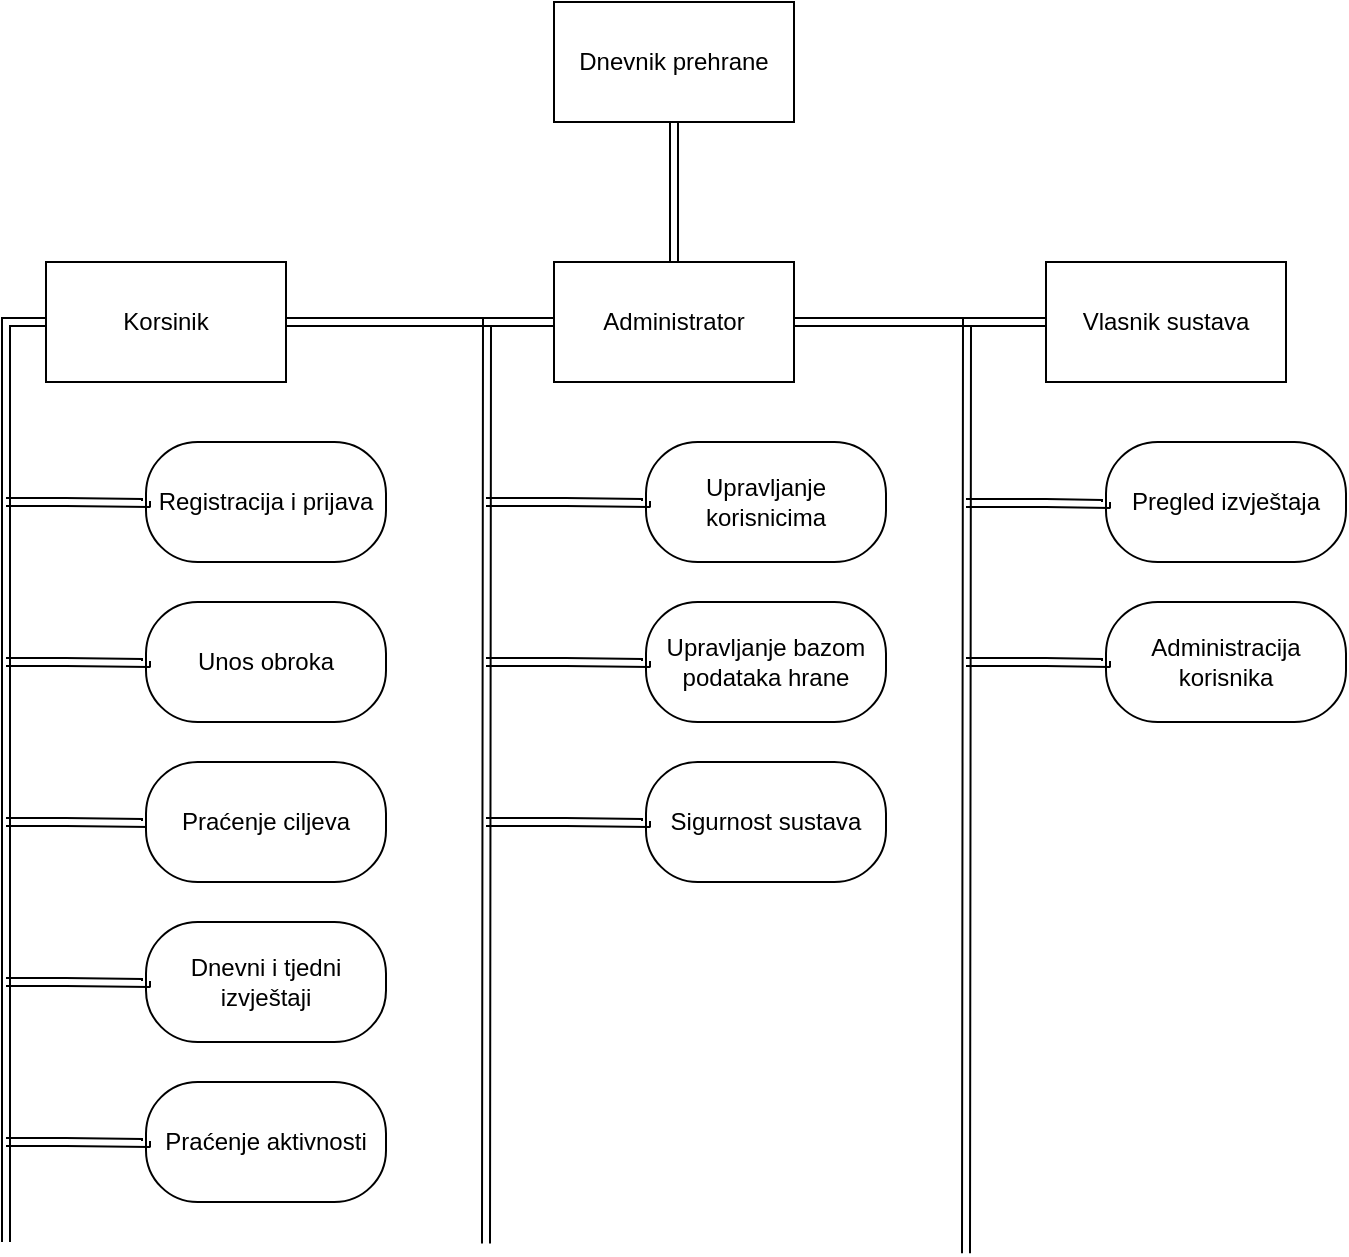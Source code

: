 <mxfile version="24.7.4" pages="2">
  <diagram name="Page-1" id="t-keU7qonHVR9CO4EsGE">
    <mxGraphModel dx="1435" dy="706" grid="1" gridSize="10" guides="1" tooltips="1" connect="1" arrows="1" fold="1" page="1" pageScale="1" pageWidth="827" pageHeight="1169" math="0" shadow="0">
      <root>
        <mxCell id="0" />
        <mxCell id="1" parent="0" />
        <mxCell id="8qcISal-hsTOiyEhlamu-47" style="edgeStyle=orthogonalEdgeStyle;shape=link;rounded=0;orthogonalLoop=1;jettySize=auto;html=1;exitX=0.5;exitY=1;exitDx=0;exitDy=0;entryX=0.5;entryY=0;entryDx=0;entryDy=0;" edge="1" parent="1" source="8qcISal-hsTOiyEhlamu-2" target="8qcISal-hsTOiyEhlamu-24">
          <mxGeometry relative="1" as="geometry" />
        </mxCell>
        <mxCell id="8qcISal-hsTOiyEhlamu-2" value="Dnevnik prehrane" style="rounded=0;whiteSpace=wrap;html=1;" vertex="1" parent="1">
          <mxGeometry x="354" y="140" width="120" height="60" as="geometry" />
        </mxCell>
        <mxCell id="8qcISal-hsTOiyEhlamu-36" style="edgeStyle=orthogonalEdgeStyle;rounded=0;orthogonalLoop=1;jettySize=auto;html=1;shape=link;" edge="1" parent="1" source="8qcISal-hsTOiyEhlamu-12">
          <mxGeometry relative="1" as="geometry">
            <mxPoint x="80" y="760" as="targetPoint" />
          </mxGeometry>
        </mxCell>
        <mxCell id="8qcISal-hsTOiyEhlamu-45" style="edgeStyle=orthogonalEdgeStyle;shape=link;rounded=0;orthogonalLoop=1;jettySize=auto;html=1;exitX=1;exitY=0.5;exitDx=0;exitDy=0;entryX=0;entryY=0.5;entryDx=0;entryDy=0;" edge="1" parent="1" source="8qcISal-hsTOiyEhlamu-12" target="8qcISal-hsTOiyEhlamu-24">
          <mxGeometry relative="1" as="geometry" />
        </mxCell>
        <mxCell id="8qcISal-hsTOiyEhlamu-12" value="Korsinik" style="rounded=0;whiteSpace=wrap;html=1;" vertex="1" parent="1">
          <mxGeometry x="100" y="270" width="120" height="60" as="geometry" />
        </mxCell>
        <mxCell id="8qcISal-hsTOiyEhlamu-46" style="edgeStyle=orthogonalEdgeStyle;shape=link;rounded=0;orthogonalLoop=1;jettySize=auto;html=1;exitX=1;exitY=0.5;exitDx=0;exitDy=0;entryX=0;entryY=0.5;entryDx=0;entryDy=0;" edge="1" parent="1" source="8qcISal-hsTOiyEhlamu-24" target="8qcISal-hsTOiyEhlamu-25">
          <mxGeometry relative="1" as="geometry" />
        </mxCell>
        <mxCell id="8qcISal-hsTOiyEhlamu-48" style="edgeStyle=orthogonalEdgeStyle;shape=link;rounded=0;orthogonalLoop=1;jettySize=auto;html=1;exitX=0;exitY=0.5;exitDx=0;exitDy=0;" edge="1" parent="1" source="8qcISal-hsTOiyEhlamu-24">
          <mxGeometry relative="1" as="geometry">
            <mxPoint x="320" y="760.8" as="targetPoint" />
          </mxGeometry>
        </mxCell>
        <mxCell id="8qcISal-hsTOiyEhlamu-24" value="Administrator" style="rounded=0;whiteSpace=wrap;html=1;" vertex="1" parent="1">
          <mxGeometry x="354" y="270" width="120" height="60" as="geometry" />
        </mxCell>
        <mxCell id="8qcISal-hsTOiyEhlamu-54" style="edgeStyle=orthogonalEdgeStyle;shape=link;rounded=0;orthogonalLoop=1;jettySize=auto;html=1;exitX=0;exitY=0.5;exitDx=0;exitDy=0;" edge="1" parent="1" source="8qcISal-hsTOiyEhlamu-25">
          <mxGeometry relative="1" as="geometry">
            <mxPoint x="560" y="765.6" as="targetPoint" />
          </mxGeometry>
        </mxCell>
        <mxCell id="8qcISal-hsTOiyEhlamu-25" value="Vlasnik sustava" style="rounded=0;whiteSpace=wrap;html=1;" vertex="1" parent="1">
          <mxGeometry x="600" y="270" width="120" height="60" as="geometry" />
        </mxCell>
        <mxCell id="8qcISal-hsTOiyEhlamu-39" style="edgeStyle=orthogonalEdgeStyle;shape=link;rounded=0;orthogonalLoop=1;jettySize=auto;html=1;" edge="1" parent="1">
          <mxGeometry relative="1" as="geometry">
            <mxPoint x="150" y="549.5" as="targetPoint" />
            <mxPoint x="80" y="550" as="sourcePoint" />
            <Array as="points">
              <mxPoint x="110" y="549.5" />
              <mxPoint x="110" y="550.5" />
            </Array>
          </mxGeometry>
        </mxCell>
        <mxCell id="8qcISal-hsTOiyEhlamu-27" value="Registracija i prijava" style="rounded=1;whiteSpace=wrap;html=1;arcSize=43;" vertex="1" parent="1">
          <mxGeometry x="150" y="360" width="120" height="60" as="geometry" />
        </mxCell>
        <mxCell id="8qcISal-hsTOiyEhlamu-28" value="Unos obroka" style="rounded=1;whiteSpace=wrap;html=1;arcSize=43;" vertex="1" parent="1">
          <mxGeometry x="150" y="440" width="120" height="60" as="geometry" />
        </mxCell>
        <mxCell id="8qcISal-hsTOiyEhlamu-29" value="Praćenje ciljeva" style="rounded=1;whiteSpace=wrap;html=1;arcSize=43;" vertex="1" parent="1">
          <mxGeometry x="150" y="520" width="120" height="60" as="geometry" />
        </mxCell>
        <mxCell id="8qcISal-hsTOiyEhlamu-30" value="Dnevni i tjedni izvještaji" style="rounded=1;whiteSpace=wrap;html=1;arcSize=43;" vertex="1" parent="1">
          <mxGeometry x="150" y="600" width="120" height="60" as="geometry" />
        </mxCell>
        <mxCell id="8qcISal-hsTOiyEhlamu-31" value="Praćenje aktivnosti" style="rounded=1;whiteSpace=wrap;html=1;arcSize=43;" vertex="1" parent="1">
          <mxGeometry x="150" y="680" width="120" height="60" as="geometry" />
        </mxCell>
        <mxCell id="8qcISal-hsTOiyEhlamu-32" value="Upravljanje korisnicima" style="rounded=1;whiteSpace=wrap;html=1;arcSize=43;" vertex="1" parent="1">
          <mxGeometry x="400" y="360" width="120" height="60" as="geometry" />
        </mxCell>
        <mxCell id="8qcISal-hsTOiyEhlamu-33" value="Upravljanje bazom podataka hrane" style="rounded=1;whiteSpace=wrap;html=1;arcSize=43;" vertex="1" parent="1">
          <mxGeometry x="400" y="440" width="120" height="60" as="geometry" />
        </mxCell>
        <mxCell id="8qcISal-hsTOiyEhlamu-34" value="Sigurnost sustava" style="rounded=1;whiteSpace=wrap;html=1;arcSize=43;" vertex="1" parent="1">
          <mxGeometry x="400" y="520" width="120" height="60" as="geometry" />
        </mxCell>
        <mxCell id="8qcISal-hsTOiyEhlamu-41" style="edgeStyle=orthogonalEdgeStyle;shape=link;rounded=0;orthogonalLoop=1;jettySize=auto;html=1;" edge="1" parent="1">
          <mxGeometry relative="1" as="geometry">
            <mxPoint x="150" y="469.5" as="targetPoint" />
            <mxPoint x="80" y="470" as="sourcePoint" />
            <Array as="points">
              <mxPoint x="110" y="469.5" />
              <mxPoint x="110" y="470.5" />
            </Array>
          </mxGeometry>
        </mxCell>
        <mxCell id="8qcISal-hsTOiyEhlamu-42" style="edgeStyle=orthogonalEdgeStyle;shape=link;rounded=0;orthogonalLoop=1;jettySize=auto;html=1;" edge="1" parent="1">
          <mxGeometry relative="1" as="geometry">
            <mxPoint x="150" y="389.5" as="targetPoint" />
            <mxPoint x="80" y="390" as="sourcePoint" />
            <Array as="points">
              <mxPoint x="110" y="389.5" />
              <mxPoint x="110" y="390.5" />
            </Array>
          </mxGeometry>
        </mxCell>
        <mxCell id="8qcISal-hsTOiyEhlamu-43" style="edgeStyle=orthogonalEdgeStyle;shape=link;rounded=0;orthogonalLoop=1;jettySize=auto;html=1;" edge="1" parent="1">
          <mxGeometry relative="1" as="geometry">
            <mxPoint x="150" y="629.5" as="targetPoint" />
            <mxPoint x="80" y="630" as="sourcePoint" />
            <Array as="points">
              <mxPoint x="110" y="629.5" />
              <mxPoint x="110" y="630.5" />
            </Array>
          </mxGeometry>
        </mxCell>
        <mxCell id="8qcISal-hsTOiyEhlamu-44" style="edgeStyle=orthogonalEdgeStyle;shape=link;rounded=0;orthogonalLoop=1;jettySize=auto;html=1;" edge="1" parent="1">
          <mxGeometry relative="1" as="geometry">
            <mxPoint x="150" y="709.5" as="targetPoint" />
            <mxPoint x="80" y="710" as="sourcePoint" />
            <Array as="points">
              <mxPoint x="110" y="709.5" />
              <mxPoint x="110" y="710.5" />
            </Array>
          </mxGeometry>
        </mxCell>
        <mxCell id="8qcISal-hsTOiyEhlamu-51" style="edgeStyle=orthogonalEdgeStyle;shape=link;rounded=0;orthogonalLoop=1;jettySize=auto;html=1;" edge="1" parent="1">
          <mxGeometry relative="1" as="geometry">
            <mxPoint x="400" y="389.5" as="targetPoint" />
            <mxPoint x="320" y="390" as="sourcePoint" />
            <Array as="points">
              <mxPoint x="360" y="389.5" />
              <mxPoint x="360" y="390.5" />
            </Array>
          </mxGeometry>
        </mxCell>
        <mxCell id="8qcISal-hsTOiyEhlamu-52" style="edgeStyle=orthogonalEdgeStyle;shape=link;rounded=0;orthogonalLoop=1;jettySize=auto;html=1;" edge="1" parent="1">
          <mxGeometry relative="1" as="geometry">
            <mxPoint x="400" y="469.5" as="targetPoint" />
            <mxPoint x="320" y="470" as="sourcePoint" />
            <Array as="points">
              <mxPoint x="360" y="469.5" />
              <mxPoint x="360" y="470.5" />
            </Array>
          </mxGeometry>
        </mxCell>
        <mxCell id="8qcISal-hsTOiyEhlamu-53" style="edgeStyle=orthogonalEdgeStyle;shape=link;rounded=0;orthogonalLoop=1;jettySize=auto;html=1;" edge="1" parent="1">
          <mxGeometry relative="1" as="geometry">
            <mxPoint x="400" y="549.5" as="targetPoint" />
            <mxPoint x="320" y="550" as="sourcePoint" />
            <Array as="points">
              <mxPoint x="360" y="549.5" />
              <mxPoint x="360" y="550.5" />
            </Array>
          </mxGeometry>
        </mxCell>
        <mxCell id="8qcISal-hsTOiyEhlamu-55" value="Pregled izvještaja" style="rounded=1;whiteSpace=wrap;html=1;arcSize=43;" vertex="1" parent="1">
          <mxGeometry x="630" y="360" width="120" height="60" as="geometry" />
        </mxCell>
        <mxCell id="8qcISal-hsTOiyEhlamu-56" value="Administracija korisnika" style="rounded=1;whiteSpace=wrap;html=1;arcSize=43;" vertex="1" parent="1">
          <mxGeometry x="630" y="440" width="120" height="60" as="geometry" />
        </mxCell>
        <mxCell id="8qcISal-hsTOiyEhlamu-58" style="edgeStyle=orthogonalEdgeStyle;shape=link;rounded=0;orthogonalLoop=1;jettySize=auto;html=1;" edge="1" parent="1">
          <mxGeometry relative="1" as="geometry">
            <mxPoint x="630" y="390" as="targetPoint" />
            <mxPoint x="560" y="390.5" as="sourcePoint" />
            <Array as="points">
              <mxPoint x="600" y="390" />
              <mxPoint x="600" y="391" />
            </Array>
          </mxGeometry>
        </mxCell>
        <mxCell id="8qcISal-hsTOiyEhlamu-59" style="edgeStyle=orthogonalEdgeStyle;shape=link;rounded=0;orthogonalLoop=1;jettySize=auto;html=1;" edge="1" parent="1">
          <mxGeometry relative="1" as="geometry">
            <mxPoint x="630" y="469.5" as="targetPoint" />
            <mxPoint x="560" y="470" as="sourcePoint" />
            <Array as="points">
              <mxPoint x="600" y="469.5" />
              <mxPoint x="600" y="470.5" />
            </Array>
          </mxGeometry>
        </mxCell>
      </root>
    </mxGraphModel>
  </diagram>
  <diagram id="JAvrSwmxnuRPSLicdwiI" name="Page-2">
    <mxGraphModel dx="1050" dy="530" grid="1" gridSize="10" guides="1" tooltips="1" connect="1" arrows="1" fold="1" page="1" pageScale="1" pageWidth="827" pageHeight="1169" math="0" shadow="0">
      <root>
        <mxCell id="0" />
        <mxCell id="1" parent="0" />
        <mxCell id="QxMFWHYsgoYalzhRIhGh-4" style="edgeStyle=orthogonalEdgeStyle;rounded=0;orthogonalLoop=1;jettySize=auto;html=1;entryX=0.5;entryY=1;entryDx=0;entryDy=0;" parent="1" source="QxMFWHYsgoYalzhRIhGh-1" target="QxMFWHYsgoYalzhRIhGh-3" edge="1">
          <mxGeometry relative="1" as="geometry" />
        </mxCell>
        <mxCell id="QxMFWHYsgoYalzhRIhGh-1" value="Korisnik" style="rounded=0;whiteSpace=wrap;html=1;" parent="1" vertex="1">
          <mxGeometry x="354" y="330" width="120" height="60" as="geometry" />
        </mxCell>
        <mxCell id="QxMFWHYsgoYalzhRIhGh-6" style="edgeStyle=orthogonalEdgeStyle;rounded=0;orthogonalLoop=1;jettySize=auto;html=1;entryX=1;entryY=0.5;entryDx=0;entryDy=0;" parent="1" source="QxMFWHYsgoYalzhRIhGh-3" target="QxMFWHYsgoYalzhRIhGh-5" edge="1">
          <mxGeometry relative="1" as="geometry" />
        </mxCell>
        <mxCell id="QxMFWHYsgoYalzhRIhGh-7" value="Prijava" style="edgeLabel;html=1;align=center;verticalAlign=middle;resizable=0;points=[];" parent="QxMFWHYsgoYalzhRIhGh-6" vertex="1" connectable="0">
          <mxGeometry x="0.008" y="-3" relative="1" as="geometry">
            <mxPoint y="-7" as="offset" />
          </mxGeometry>
        </mxCell>
        <mxCell id="QxMFWHYsgoYalzhRIhGh-3" value="Registracija korisnika" style="rounded=1;whiteSpace=wrap;html=1;" parent="1" vertex="1">
          <mxGeometry x="354" y="210" width="120" height="60" as="geometry" />
        </mxCell>
        <mxCell id="QxMFWHYsgoYalzhRIhGh-11" style="edgeStyle=orthogonalEdgeStyle;rounded=0;orthogonalLoop=1;jettySize=auto;html=1;entryX=0.5;entryY=0;entryDx=0;entryDy=0;" parent="1" source="QxMFWHYsgoYalzhRIhGh-5" target="QxMFWHYsgoYalzhRIhGh-8" edge="1">
          <mxGeometry relative="1" as="geometry" />
        </mxCell>
        <mxCell id="QxMFWHYsgoYalzhRIhGh-5" value="Profil korisnika" style="rounded=1;whiteSpace=wrap;html=1;" parent="1" vertex="1">
          <mxGeometry x="120" y="210" width="120" height="60" as="geometry" />
        </mxCell>
        <mxCell id="QxMFWHYsgoYalzhRIhGh-9" style="edgeStyle=orthogonalEdgeStyle;rounded=0;orthogonalLoop=1;jettySize=auto;html=1;entryX=0;entryY=0.5;entryDx=0;entryDy=0;" parent="1" source="QxMFWHYsgoYalzhRIhGh-8" target="QxMFWHYsgoYalzhRIhGh-1" edge="1">
          <mxGeometry relative="1" as="geometry" />
        </mxCell>
        <mxCell id="QxMFWHYsgoYalzhRIhGh-10" value="Pregled&amp;nbsp; svih&amp;nbsp;&lt;div&gt;dostupnih opcija&lt;/div&gt;" style="edgeLabel;html=1;align=center;verticalAlign=middle;resizable=0;points=[];" parent="QxMFWHYsgoYalzhRIhGh-9" vertex="1" connectable="0">
          <mxGeometry x="-0.052" y="2" relative="1" as="geometry">
            <mxPoint y="-18" as="offset" />
          </mxGeometry>
        </mxCell>
        <mxCell id="QxMFWHYsgoYalzhRIhGh-8" value="Odabir odgovarajućih funkcija i postavljanje ciljeva" style="rounded=1;whiteSpace=wrap;html=1;" parent="1" vertex="1">
          <mxGeometry x="120" y="330" width="120" height="60" as="geometry" />
        </mxCell>
        <mxCell id="QxMFWHYsgoYalzhRIhGh-12" value="Unos dnevnog unosa hrane" style="rounded=1;whiteSpace=wrap;html=1;" parent="1" vertex="1">
          <mxGeometry x="354" y="460" width="120" height="60" as="geometry" />
        </mxCell>
        <mxCell id="QxMFWHYsgoYalzhRIhGh-13" style="edgeStyle=orthogonalEdgeStyle;rounded=0;orthogonalLoop=1;jettySize=auto;html=1;entryX=0.501;entryY=-0.062;entryDx=0;entryDy=0;entryPerimeter=0;" parent="1" source="QxMFWHYsgoYalzhRIhGh-1" target="QxMFWHYsgoYalzhRIhGh-12" edge="1">
          <mxGeometry relative="1" as="geometry" />
        </mxCell>
        <mxCell id="QxMFWHYsgoYalzhRIhGh-29" style="edgeStyle=orthogonalEdgeStyle;rounded=0;orthogonalLoop=1;jettySize=auto;html=1;entryX=0.5;entryY=1;entryDx=0;entryDy=0;" parent="1" source="QxMFWHYsgoYalzhRIhGh-14" target="QxMFWHYsgoYalzhRIhGh-28" edge="1">
          <mxGeometry relative="1" as="geometry" />
        </mxCell>
        <mxCell id="lK2T8OIMAoVo2WG_MeQW-1" value="Prikaz nutritivnih vrijednosti" style="edgeLabel;html=1;align=center;verticalAlign=middle;resizable=0;points=[];" vertex="1" connectable="0" parent="QxMFWHYsgoYalzhRIhGh-29">
          <mxGeometry x="0.14" y="-2" relative="1" as="geometry">
            <mxPoint y="4" as="offset" />
          </mxGeometry>
        </mxCell>
        <mxCell id="QxMFWHYsgoYalzhRIhGh-14" value="Prepoznavanje hrane iz baze podataka" style="rounded=1;whiteSpace=wrap;html=1;" parent="1" vertex="1">
          <mxGeometry x="560" y="330" width="120" height="60" as="geometry" />
        </mxCell>
        <mxCell id="QxMFWHYsgoYalzhRIhGh-26" style="edgeStyle=orthogonalEdgeStyle;rounded=0;orthogonalLoop=1;jettySize=auto;html=1;" parent="1" source="QxMFWHYsgoYalzhRIhGh-18" target="QxMFWHYsgoYalzhRIhGh-14" edge="1">
          <mxGeometry relative="1" as="geometry" />
        </mxCell>
        <mxCell id="QxMFWHYsgoYalzhRIhGh-27" value="Automatski unos&lt;div&gt;podataka&lt;/div&gt;" style="edgeLabel;html=1;align=center;verticalAlign=middle;resizable=0;points=[];" parent="QxMFWHYsgoYalzhRIhGh-26" vertex="1" connectable="0">
          <mxGeometry x="0.098" y="-3" relative="1" as="geometry">
            <mxPoint as="offset" />
          </mxGeometry>
        </mxCell>
        <mxCell id="QxMFWHYsgoYalzhRIhGh-18" value="Ažuriranje podataka o hrani" style="rounded=1;whiteSpace=wrap;html=1;" parent="1" vertex="1">
          <mxGeometry x="560" y="460" width="120" height="60" as="geometry" />
        </mxCell>
        <mxCell id="QxMFWHYsgoYalzhRIhGh-19" style="edgeStyle=orthogonalEdgeStyle;rounded=0;orthogonalLoop=1;jettySize=auto;html=1;entryX=-0.029;entryY=0.49;entryDx=0;entryDy=0;entryPerimeter=0;" parent="1" source="QxMFWHYsgoYalzhRIhGh-12" target="QxMFWHYsgoYalzhRIhGh-18" edge="1">
          <mxGeometry relative="1" as="geometry" />
        </mxCell>
        <mxCell id="QxMFWHYsgoYalzhRIhGh-23" value="" style="endArrow=classic;html=1;rounded=0;" parent="1" edge="1">
          <mxGeometry width="50" height="50" relative="1" as="geometry">
            <mxPoint x="260" y="270" as="sourcePoint" />
            <mxPoint x="330" y="320" as="targetPoint" />
          </mxGeometry>
        </mxCell>
        <mxCell id="QxMFWHYsgoYalzhRIhGh-24" value="Pregled unosa hrane" style="edgeLabel;html=1;align=center;verticalAlign=middle;resizable=0;points=[];rotation=36;" parent="QxMFWHYsgoYalzhRIhGh-23" vertex="1" connectable="0">
          <mxGeometry x="-0.121" y="2" relative="1" as="geometry">
            <mxPoint x="8" y="-10" as="offset" />
          </mxGeometry>
        </mxCell>
        <mxCell id="QxMFWHYsgoYalzhRIhGh-28" value="Statistika prehrane" style="rounded=1;whiteSpace=wrap;html=1;" parent="1" vertex="1">
          <mxGeometry x="560" y="210" width="120" height="60" as="geometry" />
        </mxCell>
        <mxCell id="QxMFWHYsgoYalzhRIhGh-31" value="" style="endArrow=classic;html=1;rounded=0;" parent="1" edge="1">
          <mxGeometry width="50" height="50" relative="1" as="geometry">
            <mxPoint x="550" y="270" as="sourcePoint" />
            <mxPoint x="480" y="330" as="targetPoint" />
          </mxGeometry>
        </mxCell>
        <mxCell id="QxMFWHYsgoYalzhRIhGh-32" value="Dnevni, tjedni izvještaji" style="edgeLabel;html=1;align=center;verticalAlign=middle;resizable=0;points=[];rotation=321;" parent="QxMFWHYsgoYalzhRIhGh-31" vertex="1" connectable="0">
          <mxGeometry x="0.124" relative="1" as="geometry">
            <mxPoint x="-1" y="-24" as="offset" />
          </mxGeometry>
        </mxCell>
      </root>
    </mxGraphModel>
  </diagram>
</mxfile>
